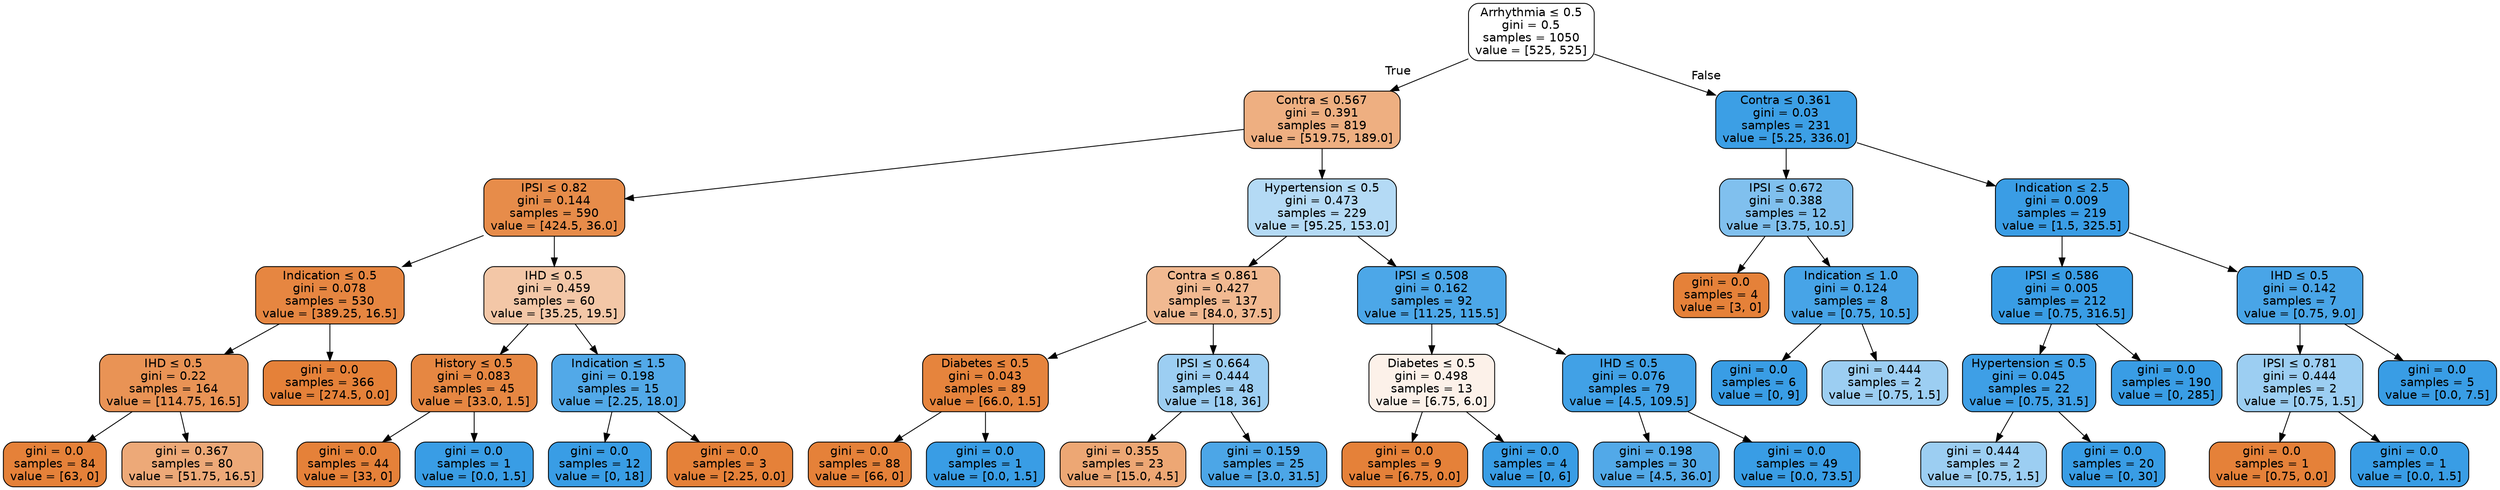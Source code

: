digraph Tree {
node [shape=box, style="filled, rounded", color="black", fontname=helvetica] ;
edge [fontname=helvetica] ;
0 [label=<Arrhythmia &le; 0.5<br/>gini = 0.5<br/>samples = 1050<br/>value = [525, 525]>, fillcolor="#ffffff"] ;
1 [label=<Contra &le; 0.567<br/>gini = 0.391<br/>samples = 819<br/>value = [519.75, 189.0]>, fillcolor="#eeaf81"] ;
0 -> 1 [labeldistance=2.5, labelangle=45, headlabel="True"] ;
2 [label=<IPSI &le; 0.82<br/>gini = 0.144<br/>samples = 590<br/>value = [424.5, 36.0]>, fillcolor="#e78c4a"] ;
1 -> 2 ;
3 [label=<Indication &le; 0.5<br/>gini = 0.078<br/>samples = 530<br/>value = [389.25, 16.5]>, fillcolor="#e68641"] ;
2 -> 3 ;
4 [label=<IHD &le; 0.5<br/>gini = 0.22<br/>samples = 164<br/>value = [114.75, 16.5]>, fillcolor="#e99355"] ;
3 -> 4 ;
5 [label=<gini = 0.0<br/>samples = 84<br/>value = [63, 0]>, fillcolor="#e58139"] ;
4 -> 5 ;
6 [label=<gini = 0.367<br/>samples = 80<br/>value = [51.75, 16.5]>, fillcolor="#eda978"] ;
4 -> 6 ;
7 [label=<gini = 0.0<br/>samples = 366<br/>value = [274.5, 0.0]>, fillcolor="#e58139"] ;
3 -> 7 ;
8 [label=<IHD &le; 0.5<br/>gini = 0.459<br/>samples = 60<br/>value = [35.25, 19.5]>, fillcolor="#f3c7a7"] ;
2 -> 8 ;
9 [label=<History &le; 0.5<br/>gini = 0.083<br/>samples = 45<br/>value = [33.0, 1.5]>, fillcolor="#e68742"] ;
8 -> 9 ;
10 [label=<gini = 0.0<br/>samples = 44<br/>value = [33, 0]>, fillcolor="#e58139"] ;
9 -> 10 ;
11 [label=<gini = 0.0<br/>samples = 1<br/>value = [0.0, 1.5]>, fillcolor="#399de5"] ;
9 -> 11 ;
12 [label=<Indication &le; 1.5<br/>gini = 0.198<br/>samples = 15<br/>value = [2.25, 18.0]>, fillcolor="#52a9e8"] ;
8 -> 12 ;
13 [label=<gini = 0.0<br/>samples = 12<br/>value = [0, 18]>, fillcolor="#399de5"] ;
12 -> 13 ;
14 [label=<gini = 0.0<br/>samples = 3<br/>value = [2.25, 0.0]>, fillcolor="#e58139"] ;
12 -> 14 ;
15 [label=<Hypertension &le; 0.5<br/>gini = 0.473<br/>samples = 229<br/>value = [95.25, 153.0]>, fillcolor="#b4daf5"] ;
1 -> 15 ;
16 [label=<Contra &le; 0.861<br/>gini = 0.427<br/>samples = 137<br/>value = [84.0, 37.5]>, fillcolor="#f1b991"] ;
15 -> 16 ;
17 [label=<Diabetes &le; 0.5<br/>gini = 0.043<br/>samples = 89<br/>value = [66.0, 1.5]>, fillcolor="#e6843d"] ;
16 -> 17 ;
18 [label=<gini = 0.0<br/>samples = 88<br/>value = [66, 0]>, fillcolor="#e58139"] ;
17 -> 18 ;
19 [label=<gini = 0.0<br/>samples = 1<br/>value = [0.0, 1.5]>, fillcolor="#399de5"] ;
17 -> 19 ;
20 [label=<IPSI &le; 0.664<br/>gini = 0.444<br/>samples = 48<br/>value = [18, 36]>, fillcolor="#9ccef2"] ;
16 -> 20 ;
21 [label=<gini = 0.355<br/>samples = 23<br/>value = [15.0, 4.5]>, fillcolor="#eda774"] ;
20 -> 21 ;
22 [label=<gini = 0.159<br/>samples = 25<br/>value = [3.0, 31.5]>, fillcolor="#4ca6e7"] ;
20 -> 22 ;
23 [label=<IPSI &le; 0.508<br/>gini = 0.162<br/>samples = 92<br/>value = [11.25, 115.5]>, fillcolor="#4ca7e8"] ;
15 -> 23 ;
24 [label=<Diabetes &le; 0.5<br/>gini = 0.498<br/>samples = 13<br/>value = [6.75, 6.0]>, fillcolor="#fcf1e9"] ;
23 -> 24 ;
25 [label=<gini = 0.0<br/>samples = 9<br/>value = [6.75, 0.0]>, fillcolor="#e58139"] ;
24 -> 25 ;
26 [label=<gini = 0.0<br/>samples = 4<br/>value = [0, 6]>, fillcolor="#399de5"] ;
24 -> 26 ;
27 [label=<IHD &le; 0.5<br/>gini = 0.076<br/>samples = 79<br/>value = [4.5, 109.5]>, fillcolor="#41a1e6"] ;
23 -> 27 ;
28 [label=<gini = 0.198<br/>samples = 30<br/>value = [4.5, 36.0]>, fillcolor="#52a9e8"] ;
27 -> 28 ;
29 [label=<gini = 0.0<br/>samples = 49<br/>value = [0.0, 73.5]>, fillcolor="#399de5"] ;
27 -> 29 ;
30 [label=<Contra &le; 0.361<br/>gini = 0.03<br/>samples = 231<br/>value = [5.25, 336.0]>, fillcolor="#3c9fe5"] ;
0 -> 30 [labeldistance=2.5, labelangle=-45, headlabel="False"] ;
31 [label=<IPSI &le; 0.672<br/>gini = 0.388<br/>samples = 12<br/>value = [3.75, 10.5]>, fillcolor="#80c0ee"] ;
30 -> 31 ;
32 [label=<gini = 0.0<br/>samples = 4<br/>value = [3, 0]>, fillcolor="#e58139"] ;
31 -> 32 ;
33 [label=<Indication &le; 1.0<br/>gini = 0.124<br/>samples = 8<br/>value = [0.75, 10.5]>, fillcolor="#47a4e7"] ;
31 -> 33 ;
34 [label=<gini = 0.0<br/>samples = 6<br/>value = [0, 9]>, fillcolor="#399de5"] ;
33 -> 34 ;
35 [label=<gini = 0.444<br/>samples = 2<br/>value = [0.75, 1.5]>, fillcolor="#9ccef2"] ;
33 -> 35 ;
36 [label=<Indication &le; 2.5<br/>gini = 0.009<br/>samples = 219<br/>value = [1.5, 325.5]>, fillcolor="#3a9de5"] ;
30 -> 36 ;
37 [label=<IPSI &le; 0.586<br/>gini = 0.005<br/>samples = 212<br/>value = [0.75, 316.5]>, fillcolor="#399de5"] ;
36 -> 37 ;
38 [label=<Hypertension &le; 0.5<br/>gini = 0.045<br/>samples = 22<br/>value = [0.75, 31.5]>, fillcolor="#3e9fe6"] ;
37 -> 38 ;
39 [label=<gini = 0.444<br/>samples = 2<br/>value = [0.75, 1.5]>, fillcolor="#9ccef2"] ;
38 -> 39 ;
40 [label=<gini = 0.0<br/>samples = 20<br/>value = [0, 30]>, fillcolor="#399de5"] ;
38 -> 40 ;
41 [label=<gini = 0.0<br/>samples = 190<br/>value = [0, 285]>, fillcolor="#399de5"] ;
37 -> 41 ;
42 [label=<IHD &le; 0.5<br/>gini = 0.142<br/>samples = 7<br/>value = [0.75, 9.0]>, fillcolor="#49a5e7"] ;
36 -> 42 ;
43 [label=<IPSI &le; 0.781<br/>gini = 0.444<br/>samples = 2<br/>value = [0.75, 1.5]>, fillcolor="#9ccef2"] ;
42 -> 43 ;
44 [label=<gini = 0.0<br/>samples = 1<br/>value = [0.75, 0.0]>, fillcolor="#e58139"] ;
43 -> 44 ;
45 [label=<gini = 0.0<br/>samples = 1<br/>value = [0.0, 1.5]>, fillcolor="#399de5"] ;
43 -> 45 ;
46 [label=<gini = 0.0<br/>samples = 5<br/>value = [0.0, 7.5]>, fillcolor="#399de5"] ;
42 -> 46 ;
}
